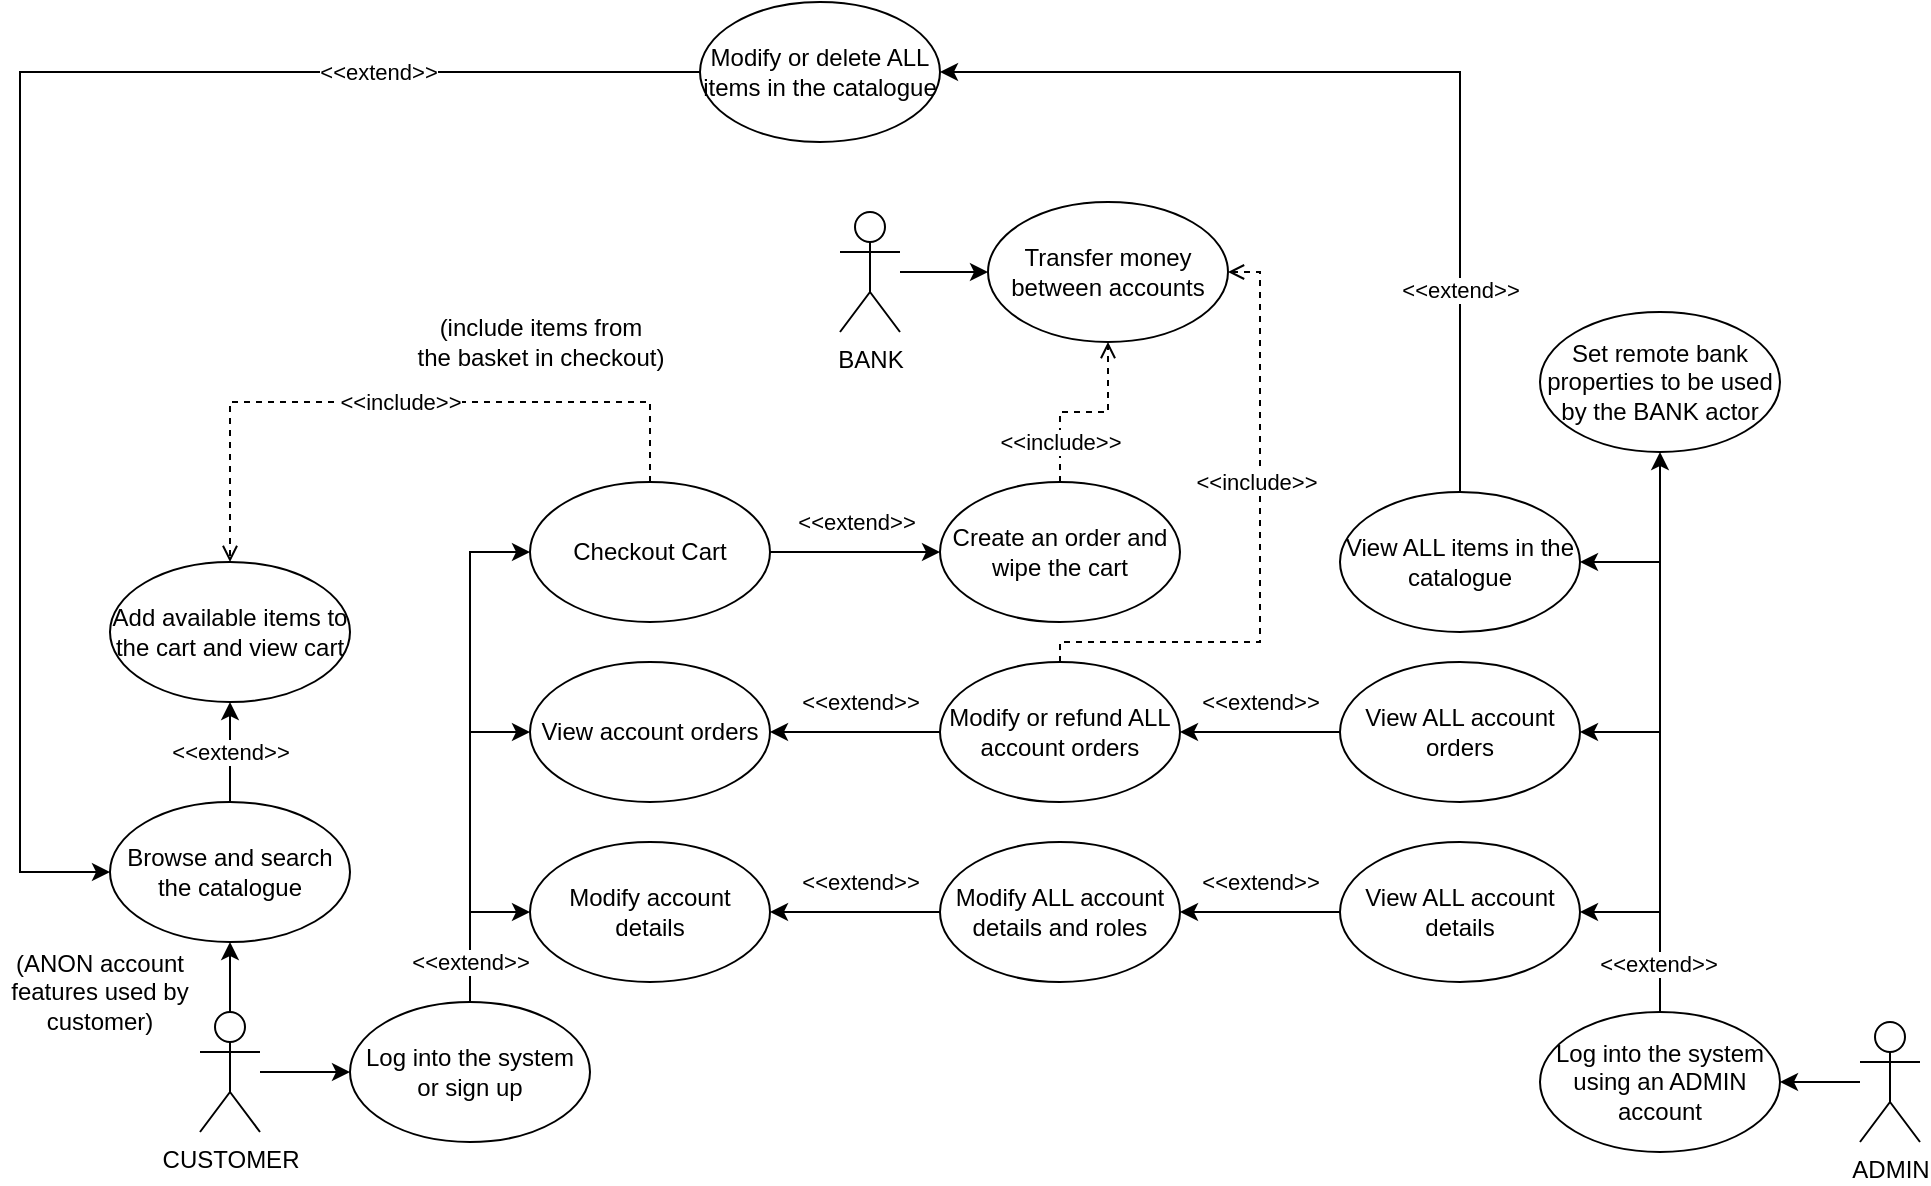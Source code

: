 <mxfile version="15.4.0" type="device"><diagram id="jhQ93IIXyrwsMeOd628A" name="Page-1"><mxGraphModel dx="1851" dy="1761" grid="1" gridSize="10" guides="1" tooltips="1" connect="1" arrows="1" fold="1" page="1" pageScale="1" pageWidth="827" pageHeight="1169" math="0" shadow="0"><root><mxCell id="0"/><mxCell id="1" parent="0"/><mxCell id="0L4jmXgTLSQjlkMwrv6j-9" style="edgeStyle=orthogonalEdgeStyle;rounded=0;orthogonalLoop=1;jettySize=auto;html=1;entryX=0;entryY=0.5;entryDx=0;entryDy=0;" parent="1" source="0L4jmXgTLSQjlkMwrv6j-1" target="0L4jmXgTLSQjlkMwrv6j-7" edge="1"><mxGeometry relative="1" as="geometry"/></mxCell><mxCell id="0L4jmXgTLSQjlkMwrv6j-14" style="edgeStyle=orthogonalEdgeStyle;rounded=0;orthogonalLoop=1;jettySize=auto;html=1;" parent="1" source="0L4jmXgTLSQjlkMwrv6j-1" target="0L4jmXgTLSQjlkMwrv6j-12" edge="1"><mxGeometry relative="1" as="geometry"/></mxCell><mxCell id="0L4jmXgTLSQjlkMwrv6j-1" value="CUSTOMER" style="shape=umlActor;verticalLabelPosition=bottom;verticalAlign=top;html=1;outlineConnect=0;" parent="1" vertex="1"><mxGeometry x="60" y="455" width="30" height="60" as="geometry"/></mxCell><mxCell id="0L4jmXgTLSQjlkMwrv6j-11" style="edgeStyle=orthogonalEdgeStyle;rounded=0;orthogonalLoop=1;jettySize=auto;html=1;entryX=1;entryY=0.5;entryDx=0;entryDy=0;" parent="1" source="0L4jmXgTLSQjlkMwrv6j-2" target="0L4jmXgTLSQjlkMwrv6j-8" edge="1"><mxGeometry relative="1" as="geometry"/></mxCell><mxCell id="0L4jmXgTLSQjlkMwrv6j-2" value="ADMIN" style="shape=umlActor;verticalLabelPosition=bottom;verticalAlign=top;html=1;outlineConnect=0;" parent="1" vertex="1"><mxGeometry x="890" y="460" width="30" height="60" as="geometry"/></mxCell><mxCell id="0L4jmXgTLSQjlkMwrv6j-53" style="edgeStyle=orthogonalEdgeStyle;rounded=0;orthogonalLoop=1;jettySize=auto;html=1;entryX=0;entryY=0.5;entryDx=0;entryDy=0;" parent="1" source="0L4jmXgTLSQjlkMwrv6j-3" target="0L4jmXgTLSQjlkMwrv6j-52" edge="1"><mxGeometry relative="1" as="geometry"/></mxCell><mxCell id="0L4jmXgTLSQjlkMwrv6j-3" value="BANK" style="shape=umlActor;verticalLabelPosition=bottom;verticalAlign=top;html=1;outlineConnect=0;" parent="1" vertex="1"><mxGeometry x="380" y="55" width="30" height="60" as="geometry"/></mxCell><mxCell id="0L4jmXgTLSQjlkMwrv6j-23" style="edgeStyle=orthogonalEdgeStyle;rounded=0;orthogonalLoop=1;jettySize=auto;html=1;entryX=0;entryY=0.5;entryDx=0;entryDy=0;" parent="1" source="0L4jmXgTLSQjlkMwrv6j-7" target="0L4jmXgTLSQjlkMwrv6j-16" edge="1"><mxGeometry relative="1" as="geometry"/></mxCell><mxCell id="0L4jmXgTLSQjlkMwrv6j-24" style="edgeStyle=orthogonalEdgeStyle;rounded=0;orthogonalLoop=1;jettySize=auto;html=1;entryX=0;entryY=0.5;entryDx=0;entryDy=0;" parent="1" source="0L4jmXgTLSQjlkMwrv6j-7" target="0L4jmXgTLSQjlkMwrv6j-17" edge="1"><mxGeometry relative="1" as="geometry"/></mxCell><mxCell id="0L4jmXgTLSQjlkMwrv6j-25" style="edgeStyle=orthogonalEdgeStyle;rounded=0;orthogonalLoop=1;jettySize=auto;html=1;entryX=0;entryY=0.5;entryDx=0;entryDy=0;" parent="1" source="0L4jmXgTLSQjlkMwrv6j-7" target="0L4jmXgTLSQjlkMwrv6j-18" edge="1"><mxGeometry relative="1" as="geometry"/></mxCell><mxCell id="0L4jmXgTLSQjlkMwrv6j-33" value="&amp;lt;&amp;lt;extend&amp;gt;&amp;gt;" style="edgeLabel;html=1;align=center;verticalAlign=middle;resizable=0;points=[];" parent="0L4jmXgTLSQjlkMwrv6j-25" vertex="1" connectable="0"><mxGeometry x="-0.755" y="-4" relative="1" as="geometry"><mxPoint x="-4" y="11" as="offset"/></mxGeometry></mxCell><mxCell id="0L4jmXgTLSQjlkMwrv6j-7" value="Log into the system or sign up" style="ellipse;whiteSpace=wrap;html=1;" parent="1" vertex="1"><mxGeometry x="135" y="450" width="120" height="70" as="geometry"/></mxCell><mxCell id="0L4jmXgTLSQjlkMwrv6j-34" style="edgeStyle=orthogonalEdgeStyle;rounded=0;orthogonalLoop=1;jettySize=auto;html=1;entryX=1;entryY=0.5;entryDx=0;entryDy=0;" parent="1" source="0L4jmXgTLSQjlkMwrv6j-8" target="0L4jmXgTLSQjlkMwrv6j-29" edge="1"><mxGeometry relative="1" as="geometry"/></mxCell><mxCell id="0L4jmXgTLSQjlkMwrv6j-35" style="edgeStyle=orthogonalEdgeStyle;rounded=0;orthogonalLoop=1;jettySize=auto;html=1;entryX=1;entryY=0.5;entryDx=0;entryDy=0;" parent="1" source="0L4jmXgTLSQjlkMwrv6j-8" target="0L4jmXgTLSQjlkMwrv6j-30" edge="1"><mxGeometry relative="1" as="geometry"/></mxCell><mxCell id="0L4jmXgTLSQjlkMwrv6j-36" style="edgeStyle=orthogonalEdgeStyle;rounded=0;orthogonalLoop=1;jettySize=auto;html=1;entryX=1;entryY=0.5;entryDx=0;entryDy=0;" parent="1" source="0L4jmXgTLSQjlkMwrv6j-8" target="0L4jmXgTLSQjlkMwrv6j-31" edge="1"><mxGeometry relative="1" as="geometry"/></mxCell><mxCell id="0L4jmXgTLSQjlkMwrv6j-61" style="edgeStyle=orthogonalEdgeStyle;rounded=0;orthogonalLoop=1;jettySize=auto;html=1;entryX=0.5;entryY=1;entryDx=0;entryDy=0;" parent="1" source="0L4jmXgTLSQjlkMwrv6j-8" target="0L4jmXgTLSQjlkMwrv6j-32" edge="1"><mxGeometry relative="1" as="geometry"/></mxCell><mxCell id="0L4jmXgTLSQjlkMwrv6j-62" value="&amp;lt;&amp;lt;extend&amp;gt;&amp;gt;" style="edgeLabel;html=1;align=center;verticalAlign=middle;resizable=0;points=[];" parent="0L4jmXgTLSQjlkMwrv6j-61" vertex="1" connectable="0"><mxGeometry x="-0.829" y="1" relative="1" as="geometry"><mxPoint as="offset"/></mxGeometry></mxCell><mxCell id="0L4jmXgTLSQjlkMwrv6j-8" value="Log into the system using an ADMIN account" style="ellipse;whiteSpace=wrap;html=1;" parent="1" vertex="1"><mxGeometry x="730" y="455" width="120" height="70" as="geometry"/></mxCell><mxCell id="0L4jmXgTLSQjlkMwrv6j-15" value="&amp;lt;&amp;lt;extend&amp;gt;&amp;gt;" style="edgeStyle=orthogonalEdgeStyle;rounded=0;orthogonalLoop=1;jettySize=auto;html=1;entryX=0.5;entryY=1;entryDx=0;entryDy=0;" parent="1" source="0L4jmXgTLSQjlkMwrv6j-12" target="0L4jmXgTLSQjlkMwrv6j-13" edge="1"><mxGeometry relative="1" as="geometry"/></mxCell><mxCell id="0L4jmXgTLSQjlkMwrv6j-12" value="Browse and search the catalogue" style="ellipse;whiteSpace=wrap;html=1;" parent="1" vertex="1"><mxGeometry x="15" y="350" width="120" height="70" as="geometry"/></mxCell><mxCell id="0L4jmXgTLSQjlkMwrv6j-13" value="Add available items to the cart and view cart" style="ellipse;whiteSpace=wrap;html=1;" parent="1" vertex="1"><mxGeometry x="15" y="230" width="120" height="70" as="geometry"/></mxCell><mxCell id="0L4jmXgTLSQjlkMwrv6j-16" value="Modify account details" style="ellipse;whiteSpace=wrap;html=1;" parent="1" vertex="1"><mxGeometry x="225" y="370" width="120" height="70" as="geometry"/></mxCell><mxCell id="0L4jmXgTLSQjlkMwrv6j-17" value="View account orders" style="ellipse;whiteSpace=wrap;html=1;" parent="1" vertex="1"><mxGeometry x="225" y="280" width="120" height="70" as="geometry"/></mxCell><mxCell id="0L4jmXgTLSQjlkMwrv6j-27" value="&amp;lt;&amp;lt;include&amp;gt;&amp;gt;" style="edgeStyle=orthogonalEdgeStyle;rounded=0;orthogonalLoop=1;jettySize=auto;html=1;entryX=0.5;entryY=0;entryDx=0;entryDy=0;strokeColor=default;dashed=1;endArrow=open;endFill=0;" parent="1" source="0L4jmXgTLSQjlkMwrv6j-18" target="0L4jmXgTLSQjlkMwrv6j-13" edge="1"><mxGeometry relative="1" as="geometry"><Array as="points"><mxPoint x="285" y="150"/><mxPoint x="75" y="150"/></Array></mxGeometry></mxCell><mxCell id="0L4jmXgTLSQjlkMwrv6j-41" value="&amp;lt;&amp;lt;extend&amp;gt;&amp;gt;" style="edgeStyle=orthogonalEdgeStyle;rounded=0;orthogonalLoop=1;jettySize=auto;html=1;entryX=0;entryY=0.5;entryDx=0;entryDy=0;" parent="1" source="0L4jmXgTLSQjlkMwrv6j-18" target="0L4jmXgTLSQjlkMwrv6j-40" edge="1"><mxGeometry x="0.015" y="15" relative="1" as="geometry"><mxPoint as="offset"/></mxGeometry></mxCell><mxCell id="0L4jmXgTLSQjlkMwrv6j-18" value="Checkout Cart" style="ellipse;whiteSpace=wrap;html=1;" parent="1" vertex="1"><mxGeometry x="225" y="190" width="120" height="70" as="geometry"/></mxCell><mxCell id="0L4jmXgTLSQjlkMwrv6j-26" value="(ANON account features used by customer)" style="text;html=1;strokeColor=none;fillColor=none;align=center;verticalAlign=middle;whiteSpace=wrap;rounded=0;" parent="1" vertex="1"><mxGeometry x="-40" y="430" width="100" height="30" as="geometry"/></mxCell><mxCell id="0L4jmXgTLSQjlkMwrv6j-44" value="&amp;lt;&amp;lt;extend&amp;gt;&amp;gt;" style="edgeStyle=orthogonalEdgeStyle;rounded=0;orthogonalLoop=1;jettySize=auto;html=1;entryX=1;entryY=0.5;entryDx=0;entryDy=0;" parent="1" source="0L4jmXgTLSQjlkMwrv6j-29" target="0L4jmXgTLSQjlkMwrv6j-43" edge="1"><mxGeometry y="-15" relative="1" as="geometry"><mxPoint as="offset"/></mxGeometry></mxCell><mxCell id="0L4jmXgTLSQjlkMwrv6j-29" value="View ALL account details" style="ellipse;whiteSpace=wrap;html=1;" parent="1" vertex="1"><mxGeometry x="630" y="370" width="120" height="70" as="geometry"/></mxCell><mxCell id="0L4jmXgTLSQjlkMwrv6j-46" value="&amp;lt;&amp;lt;extend&amp;gt;&amp;gt;" style="edgeStyle=orthogonalEdgeStyle;rounded=0;orthogonalLoop=1;jettySize=auto;html=1;entryX=1;entryY=0.5;entryDx=0;entryDy=0;" parent="1" source="0L4jmXgTLSQjlkMwrv6j-30" target="0L4jmXgTLSQjlkMwrv6j-42" edge="1"><mxGeometry y="-15" relative="1" as="geometry"><mxPoint as="offset"/></mxGeometry></mxCell><mxCell id="0L4jmXgTLSQjlkMwrv6j-30" value="View ALL account orders" style="ellipse;whiteSpace=wrap;html=1;" parent="1" vertex="1"><mxGeometry x="630" y="280" width="120" height="70" as="geometry"/></mxCell><mxCell id="0L4jmXgTLSQjlkMwrv6j-64" style="edgeStyle=orthogonalEdgeStyle;rounded=0;orthogonalLoop=1;jettySize=auto;html=1;entryX=1;entryY=0.5;entryDx=0;entryDy=0;exitX=0.5;exitY=0;exitDx=0;exitDy=0;" parent="1" source="0L4jmXgTLSQjlkMwrv6j-31" target="0L4jmXgTLSQjlkMwrv6j-63" edge="1"><mxGeometry relative="1" as="geometry"><Array as="points"><mxPoint x="690" y="-15"/></Array></mxGeometry></mxCell><mxCell id="0L4jmXgTLSQjlkMwrv6j-66" value="&amp;lt;&amp;lt;extend&amp;gt;&amp;gt;" style="edgeLabel;html=1;align=center;verticalAlign=middle;resizable=0;points=[];" parent="0L4jmXgTLSQjlkMwrv6j-64" vertex="1" connectable="0"><mxGeometry x="-0.173" y="-3" relative="1" as="geometry"><mxPoint x="-3" y="93" as="offset"/></mxGeometry></mxCell><mxCell id="0L4jmXgTLSQjlkMwrv6j-31" value="View ALL items in the catalogue" style="ellipse;whiteSpace=wrap;html=1;" parent="1" vertex="1"><mxGeometry x="630" y="195" width="120" height="70" as="geometry"/></mxCell><mxCell id="0L4jmXgTLSQjlkMwrv6j-32" value="Set remote bank properties to be used by the BANK actor" style="ellipse;whiteSpace=wrap;html=1;" parent="1" vertex="1"><mxGeometry x="730" y="105" width="120" height="70" as="geometry"/></mxCell><mxCell id="0L4jmXgTLSQjlkMwrv6j-70" value="&amp;lt;&amp;lt;include&amp;gt;&amp;gt;" style="edgeStyle=orthogonalEdgeStyle;rounded=0;orthogonalLoop=1;jettySize=auto;html=1;entryX=0.5;entryY=1;entryDx=0;entryDy=0;dashed=1;strokeColor=default;endFill=0;endArrow=open;" parent="1" source="0L4jmXgTLSQjlkMwrv6j-40" target="0L4jmXgTLSQjlkMwrv6j-52" edge="1"><mxGeometry x="-0.575" relative="1" as="geometry"><mxPoint as="offset"/></mxGeometry></mxCell><mxCell id="0L4jmXgTLSQjlkMwrv6j-40" value="Create an order and wipe the cart" style="ellipse;whiteSpace=wrap;html=1;" parent="1" vertex="1"><mxGeometry x="430" y="190" width="120" height="70" as="geometry"/></mxCell><mxCell id="0L4jmXgTLSQjlkMwrv6j-47" value="&amp;lt;&amp;lt;extend&amp;gt;&amp;gt;" style="edgeStyle=orthogonalEdgeStyle;rounded=0;orthogonalLoop=1;jettySize=auto;html=1;entryX=1;entryY=0.5;entryDx=0;entryDy=0;" parent="1" source="0L4jmXgTLSQjlkMwrv6j-42" target="0L4jmXgTLSQjlkMwrv6j-17" edge="1"><mxGeometry x="-0.059" y="-15" relative="1" as="geometry"><mxPoint as="offset"/></mxGeometry></mxCell><mxCell id="0L4jmXgTLSQjlkMwrv6j-69" style="edgeStyle=orthogonalEdgeStyle;rounded=0;orthogonalLoop=1;jettySize=auto;html=1;dashed=1;strokeColor=default;endFill=0;endArrow=open;" parent="1" source="0L4jmXgTLSQjlkMwrv6j-42" target="0L4jmXgTLSQjlkMwrv6j-52" edge="1"><mxGeometry relative="1" as="geometry"><Array as="points"><mxPoint x="490" y="270"/><mxPoint x="590" y="270"/><mxPoint x="590" y="85"/></Array></mxGeometry></mxCell><mxCell id="0L4jmXgTLSQjlkMwrv6j-71" value="&amp;lt;&amp;lt;include&amp;gt;&amp;gt;" style="edgeLabel;html=1;align=center;verticalAlign=middle;resizable=0;points=[];" parent="0L4jmXgTLSQjlkMwrv6j-69" vertex="1" connectable="0"><mxGeometry x="0.222" y="2" relative="1" as="geometry"><mxPoint as="offset"/></mxGeometry></mxCell><mxCell id="0L4jmXgTLSQjlkMwrv6j-42" value="Modify or refund ALL account orders" style="ellipse;whiteSpace=wrap;html=1;" parent="1" vertex="1"><mxGeometry x="430" y="280" width="120" height="70" as="geometry"/></mxCell><mxCell id="0L4jmXgTLSQjlkMwrv6j-45" value="&amp;lt;&amp;lt;extend&amp;gt;&amp;gt;" style="edgeStyle=orthogonalEdgeStyle;rounded=0;orthogonalLoop=1;jettySize=auto;html=1;entryX=1;entryY=0.5;entryDx=0;entryDy=0;" parent="1" source="0L4jmXgTLSQjlkMwrv6j-43" target="0L4jmXgTLSQjlkMwrv6j-16" edge="1"><mxGeometry x="-0.059" y="-15" relative="1" as="geometry"><mxPoint as="offset"/></mxGeometry></mxCell><mxCell id="0L4jmXgTLSQjlkMwrv6j-43" value="Modify ALL account details and roles" style="ellipse;whiteSpace=wrap;html=1;" parent="1" vertex="1"><mxGeometry x="430" y="370" width="120" height="70" as="geometry"/></mxCell><mxCell id="0L4jmXgTLSQjlkMwrv6j-51" value="(include items from&lt;br&gt;the basket in checkout)" style="text;html=1;align=center;verticalAlign=middle;resizable=0;points=[];autosize=1;strokeColor=none;fillColor=none;" parent="1" vertex="1"><mxGeometry x="160" y="105" width="140" height="30" as="geometry"/></mxCell><mxCell id="0L4jmXgTLSQjlkMwrv6j-52" value="Transfer money between accounts" style="ellipse;whiteSpace=wrap;html=1;" parent="1" vertex="1"><mxGeometry x="454" y="50" width="120" height="70" as="geometry"/></mxCell><mxCell id="0L4jmXgTLSQjlkMwrv6j-65" style="edgeStyle=orthogonalEdgeStyle;rounded=0;orthogonalLoop=1;jettySize=auto;html=1;entryX=0;entryY=0.5;entryDx=0;entryDy=0;exitX=0;exitY=0.5;exitDx=0;exitDy=0;" parent="1" source="0L4jmXgTLSQjlkMwrv6j-63" target="0L4jmXgTLSQjlkMwrv6j-12" edge="1"><mxGeometry relative="1" as="geometry"><Array as="points"><mxPoint x="-30" y="-15"/><mxPoint x="-30" y="385"/></Array></mxGeometry></mxCell><mxCell id="0L4jmXgTLSQjlkMwrv6j-68" value="&amp;lt;&amp;lt;extend&amp;gt;&amp;gt;" style="edgeLabel;html=1;align=center;verticalAlign=middle;resizable=0;points=[];" parent="0L4jmXgTLSQjlkMwrv6j-65" vertex="1" connectable="0"><mxGeometry x="-0.697" y="-2" relative="1" as="geometry"><mxPoint x="-42" y="2" as="offset"/></mxGeometry></mxCell><mxCell id="0L4jmXgTLSQjlkMwrv6j-63" value="Modify or delete ALL items in the catalogue" style="ellipse;whiteSpace=wrap;html=1;" parent="1" vertex="1"><mxGeometry x="310" y="-50" width="120" height="70" as="geometry"/></mxCell></root></mxGraphModel></diagram></mxfile>